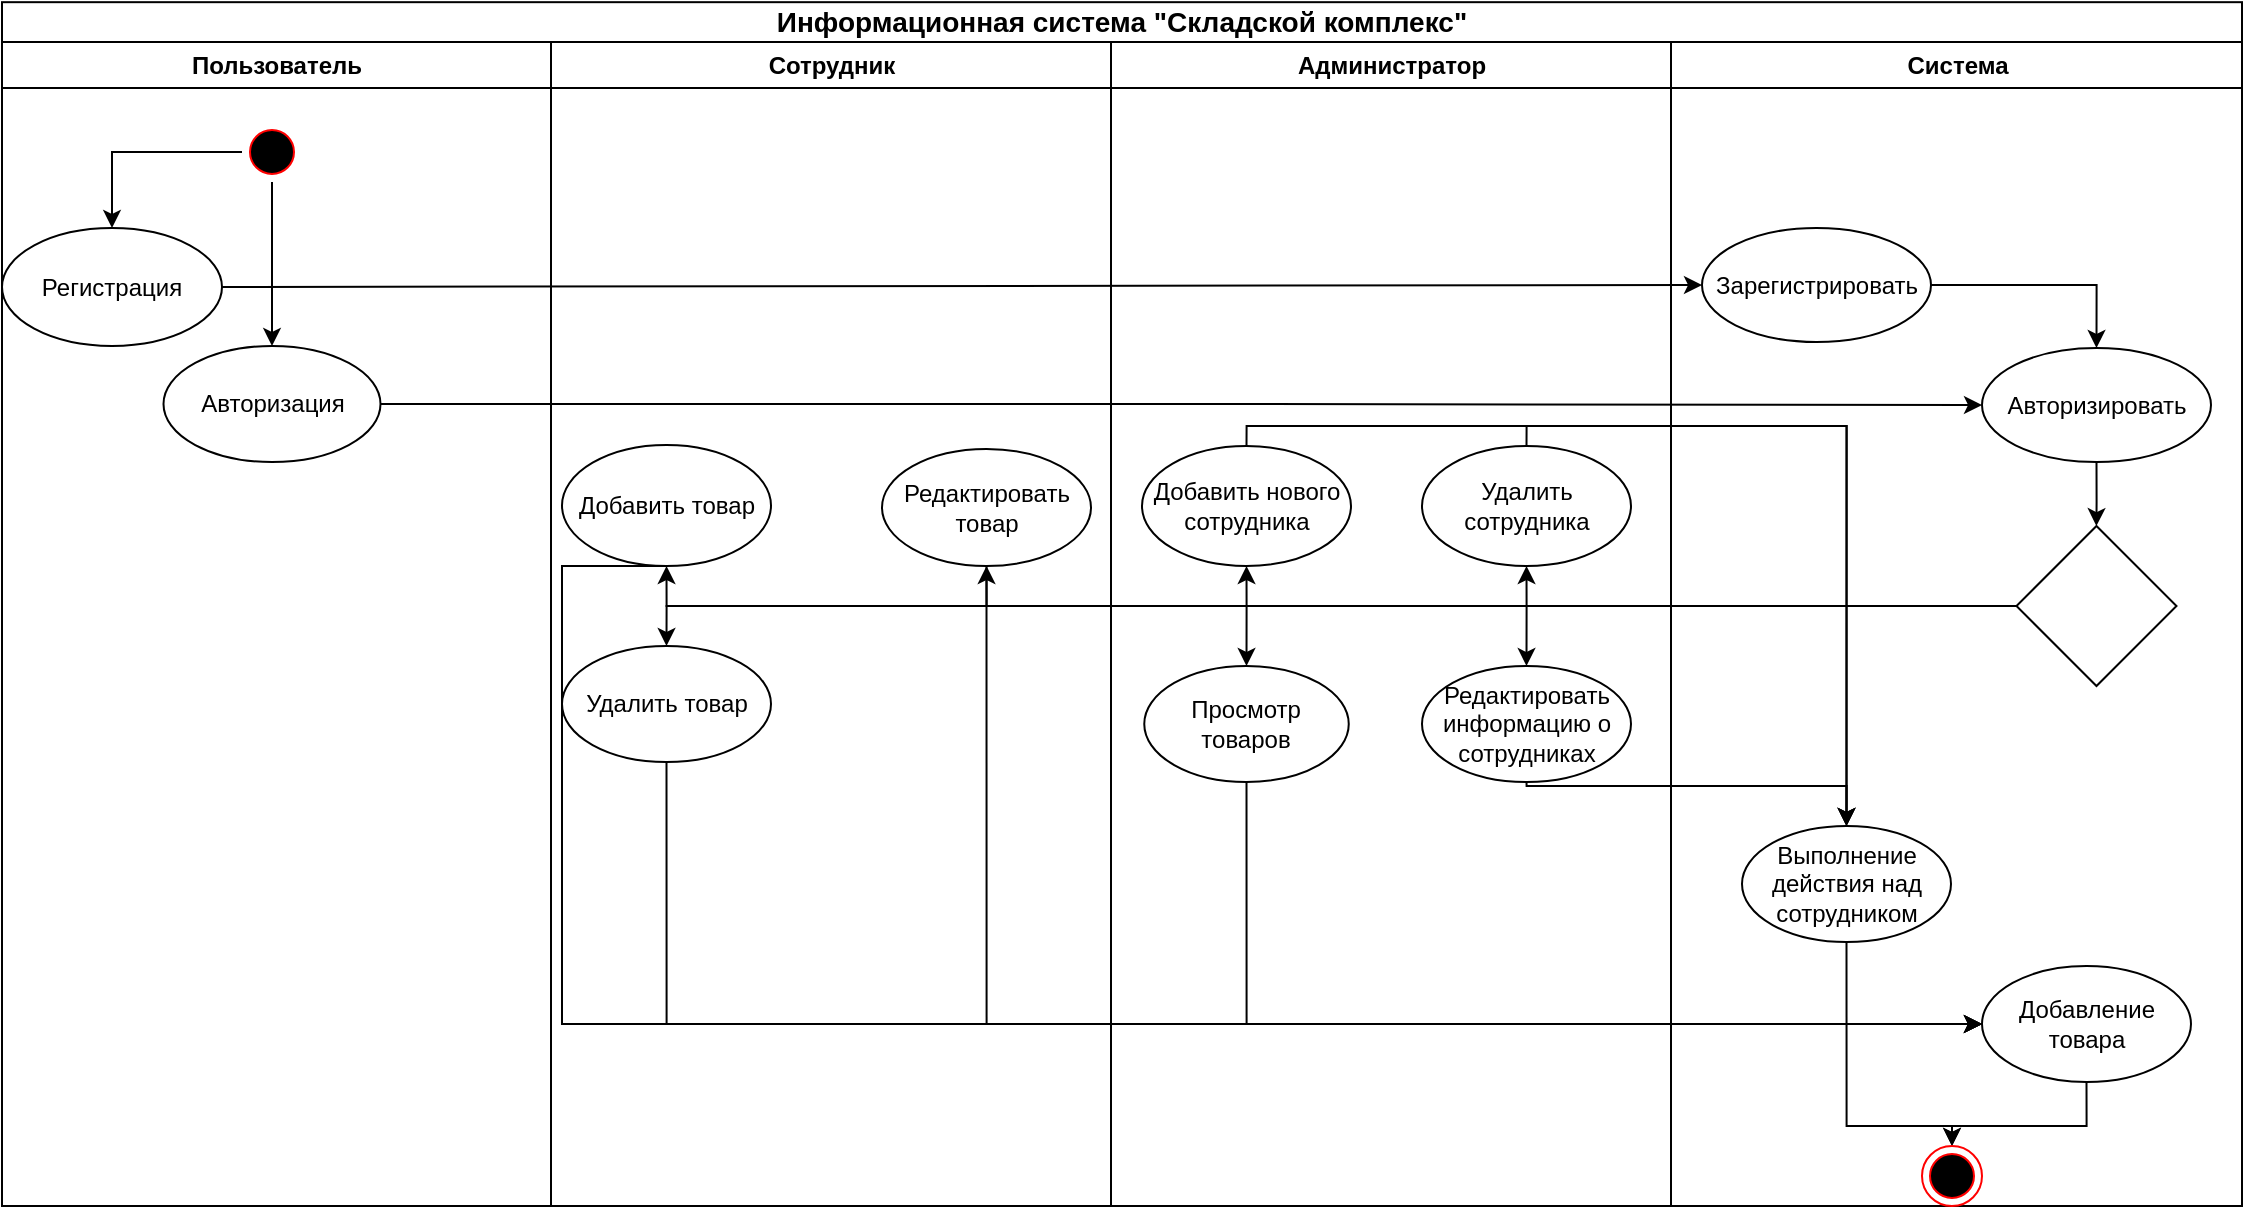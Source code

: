 <mxfile version="22.1.0" type="device">
  <diagram name="Page-1" id="e7e014a7-5840-1c2e-5031-d8a46d1fe8dd">
    <mxGraphModel dx="1348" dy="691" grid="1" gridSize="10" guides="1" tooltips="1" connect="1" arrows="1" fold="1" page="1" pageScale="1" pageWidth="1169" pageHeight="826" background="none" math="0" shadow="0">
      <root>
        <mxCell id="0" />
        <mxCell id="1" parent="0" />
        <mxCell id="2" value="Пользователь" style="swimlane;whiteSpace=wrap;startSize=23;" parent="1" vertex="1">
          <mxGeometry x="170" y="128" width="274.5" height="582" as="geometry" />
        </mxCell>
        <mxCell id="aO0gE5eWsf8BDr5G1x6c-45" style="edgeStyle=orthogonalEdgeStyle;rounded=0;orthogonalLoop=1;jettySize=auto;html=1;exitX=0.5;exitY=1;exitDx=0;exitDy=0;entryX=0.5;entryY=0;entryDx=0;entryDy=0;" edge="1" parent="2" source="5" target="aO0gE5eWsf8BDr5G1x6c-42">
          <mxGeometry relative="1" as="geometry" />
        </mxCell>
        <mxCell id="aO0gE5eWsf8BDr5G1x6c-46" style="edgeStyle=orthogonalEdgeStyle;rounded=0;orthogonalLoop=1;jettySize=auto;html=1;exitX=0;exitY=0.5;exitDx=0;exitDy=0;entryX=0.5;entryY=0;entryDx=0;entryDy=0;" edge="1" parent="2" source="5" target="aO0gE5eWsf8BDr5G1x6c-44">
          <mxGeometry relative="1" as="geometry">
            <mxPoint x="50" y="55.118" as="targetPoint" />
          </mxGeometry>
        </mxCell>
        <mxCell id="5" value="" style="ellipse;shape=startState;fillColor=#000000;strokeColor=#ff0000;" parent="2" vertex="1">
          <mxGeometry x="120" y="40" width="30" height="30" as="geometry" />
        </mxCell>
        <mxCell id="aO0gE5eWsf8BDr5G1x6c-42" value="Авторизация" style="ellipse;whiteSpace=wrap;html=1;" vertex="1" parent="2">
          <mxGeometry x="80.75" y="152" width="108.5" height="58" as="geometry" />
        </mxCell>
        <mxCell id="aO0gE5eWsf8BDr5G1x6c-44" value="Регистрация" style="ellipse;whiteSpace=wrap;html=1;shadow=0;" vertex="1" parent="2">
          <mxGeometry y="93" width="110" height="59" as="geometry" />
        </mxCell>
        <mxCell id="3" value="Сотрудник" style="swimlane;whiteSpace=wrap" parent="1" vertex="1">
          <mxGeometry x="444.5" y="128" width="280" height="582" as="geometry" />
        </mxCell>
        <mxCell id="aO0gE5eWsf8BDr5G1x6c-66" value="Добавить товар" style="ellipse;whiteSpace=wrap;html=1;" vertex="1" parent="3">
          <mxGeometry x="5.5" y="201.5" width="104.5" height="60.5" as="geometry" />
        </mxCell>
        <mxCell id="aO0gE5eWsf8BDr5G1x6c-67" value="Редактировать товар" style="ellipse;whiteSpace=wrap;html=1;" vertex="1" parent="3">
          <mxGeometry x="165.5" y="203.5" width="104.5" height="58.5" as="geometry" />
        </mxCell>
        <mxCell id="aO0gE5eWsf8BDr5G1x6c-68" value="Удалить товар" style="ellipse;whiteSpace=wrap;html=1;" vertex="1" parent="3">
          <mxGeometry x="5.5" y="302" width="104.5" height="58" as="geometry" />
        </mxCell>
        <mxCell id="4" value="Администратор" style="swimlane;whiteSpace=wrap" parent="1" vertex="1">
          <mxGeometry x="724.5" y="128" width="280" height="582" as="geometry" />
        </mxCell>
        <mxCell id="aO0gE5eWsf8BDr5G1x6c-58" value="Добавить нового сотрудника" style="ellipse;whiteSpace=wrap;html=1;" vertex="1" parent="4">
          <mxGeometry x="15.5" y="202" width="104.5" height="60" as="geometry" />
        </mxCell>
        <mxCell id="aO0gE5eWsf8BDr5G1x6c-59" value="Редактировать информацию о сотрудниках" style="ellipse;whiteSpace=wrap;html=1;" vertex="1" parent="4">
          <mxGeometry x="155.5" y="312" width="104.5" height="58" as="geometry" />
        </mxCell>
        <mxCell id="aO0gE5eWsf8BDr5G1x6c-60" value="Удалить сотрудника" style="ellipse;whiteSpace=wrap;html=1;" vertex="1" parent="4">
          <mxGeometry x="155.5" y="202" width="104.5" height="60" as="geometry" />
        </mxCell>
        <mxCell id="aO0gE5eWsf8BDr5G1x6c-61" value="Просмотр товаров" style="ellipse;whiteSpace=wrap;html=1;" vertex="1" parent="4">
          <mxGeometry x="16.63" y="312" width="102.25" height="58" as="geometry" />
        </mxCell>
        <mxCell id="aO0gE5eWsf8BDr5G1x6c-41" value="&lt;font style=&quot;font-size: 14px;&quot;&gt;&lt;b&gt;Информационная система &quot;Складской комплекс&quot;&lt;/b&gt;&lt;/font&gt;" style="rounded=0;whiteSpace=wrap;html=1;" vertex="1" parent="1">
          <mxGeometry x="170" y="108.09" width="1120" height="19.91" as="geometry" />
        </mxCell>
        <mxCell id="aO0gE5eWsf8BDr5G1x6c-49" value="Система" style="swimlane;whiteSpace=wrap" vertex="1" parent="1">
          <mxGeometry x="1004.5" y="128" width="285.5" height="582" as="geometry" />
        </mxCell>
        <mxCell id="aO0gE5eWsf8BDr5G1x6c-53" style="edgeStyle=orthogonalEdgeStyle;rounded=0;orthogonalLoop=1;jettySize=auto;html=1;exitX=1;exitY=0.5;exitDx=0;exitDy=0;entryX=0.5;entryY=0;entryDx=0;entryDy=0;" edge="1" parent="aO0gE5eWsf8BDr5G1x6c-49" source="aO0gE5eWsf8BDr5G1x6c-50" target="aO0gE5eWsf8BDr5G1x6c-51">
          <mxGeometry relative="1" as="geometry" />
        </mxCell>
        <mxCell id="aO0gE5eWsf8BDr5G1x6c-50" value="Зарегистрировать" style="ellipse;whiteSpace=wrap;html=1;" vertex="1" parent="aO0gE5eWsf8BDr5G1x6c-49">
          <mxGeometry x="15.5" y="93" width="114.5" height="57" as="geometry" />
        </mxCell>
        <mxCell id="aO0gE5eWsf8BDr5G1x6c-51" value="Авторизировать" style="ellipse;whiteSpace=wrap;html=1;" vertex="1" parent="aO0gE5eWsf8BDr5G1x6c-49">
          <mxGeometry x="155.5" y="153" width="114.5" height="57" as="geometry" />
        </mxCell>
        <mxCell id="aO0gE5eWsf8BDr5G1x6c-56" value="" style="rhombus;whiteSpace=wrap;html=1;" vertex="1" parent="aO0gE5eWsf8BDr5G1x6c-49">
          <mxGeometry x="172.746" y="242" width="80" height="80" as="geometry" />
        </mxCell>
        <mxCell id="aO0gE5eWsf8BDr5G1x6c-55" style="edgeStyle=orthogonalEdgeStyle;rounded=0;orthogonalLoop=1;jettySize=auto;html=1;exitX=0.5;exitY=1;exitDx=0;exitDy=0;" edge="1" parent="aO0gE5eWsf8BDr5G1x6c-49" source="aO0gE5eWsf8BDr5G1x6c-51" target="aO0gE5eWsf8BDr5G1x6c-56">
          <mxGeometry relative="1" as="geometry">
            <mxPoint x="212.206" y="262" as="targetPoint" />
          </mxGeometry>
        </mxCell>
        <mxCell id="aO0gE5eWsf8BDr5G1x6c-85" style="edgeStyle=orthogonalEdgeStyle;rounded=0;orthogonalLoop=1;jettySize=auto;html=1;exitX=0.5;exitY=1;exitDx=0;exitDy=0;entryX=0.5;entryY=0;entryDx=0;entryDy=0;" edge="1" parent="aO0gE5eWsf8BDr5G1x6c-49" source="aO0gE5eWsf8BDr5G1x6c-72" target="aO0gE5eWsf8BDr5G1x6c-83">
          <mxGeometry relative="1" as="geometry">
            <Array as="points">
              <mxPoint x="88" y="542" />
              <mxPoint x="140" y="542" />
            </Array>
          </mxGeometry>
        </mxCell>
        <mxCell id="aO0gE5eWsf8BDr5G1x6c-72" value="Выполнение действия над сотрудником" style="ellipse;whiteSpace=wrap;html=1;" vertex="1" parent="aO0gE5eWsf8BDr5G1x6c-49">
          <mxGeometry x="35.5" y="392" width="104.5" height="58" as="geometry" />
        </mxCell>
        <mxCell id="aO0gE5eWsf8BDr5G1x6c-84" style="edgeStyle=orthogonalEdgeStyle;rounded=0;orthogonalLoop=1;jettySize=auto;html=1;exitX=0.5;exitY=1;exitDx=0;exitDy=0;entryX=0.5;entryY=0;entryDx=0;entryDy=0;" edge="1" parent="aO0gE5eWsf8BDr5G1x6c-49" source="aO0gE5eWsf8BDr5G1x6c-73" target="aO0gE5eWsf8BDr5G1x6c-83">
          <mxGeometry relative="1" as="geometry">
            <Array as="points">
              <mxPoint x="208" y="542" />
              <mxPoint x="140" y="542" />
            </Array>
          </mxGeometry>
        </mxCell>
        <mxCell id="aO0gE5eWsf8BDr5G1x6c-73" value="Добавление товара" style="ellipse;whiteSpace=wrap;html=1;" vertex="1" parent="aO0gE5eWsf8BDr5G1x6c-49">
          <mxGeometry x="155.5" y="462" width="104.5" height="58" as="geometry" />
        </mxCell>
        <mxCell id="aO0gE5eWsf8BDr5G1x6c-83" value="" style="ellipse;html=1;shape=endState;fillColor=#000000;strokeColor=#ff0000;" vertex="1" parent="aO0gE5eWsf8BDr5G1x6c-49">
          <mxGeometry x="125.5" y="552" width="30" height="30" as="geometry" />
        </mxCell>
        <mxCell id="aO0gE5eWsf8BDr5G1x6c-52" value="" style="endArrow=classic;html=1;rounded=0;exitX=1;exitY=0.5;exitDx=0;exitDy=0;entryX=0;entryY=0.5;entryDx=0;entryDy=0;" edge="1" parent="1" source="aO0gE5eWsf8BDr5G1x6c-44" target="aO0gE5eWsf8BDr5G1x6c-50">
          <mxGeometry width="50" height="50" relative="1" as="geometry">
            <mxPoint x="610" y="400" as="sourcePoint" />
            <mxPoint x="660" y="350" as="targetPoint" />
          </mxGeometry>
        </mxCell>
        <mxCell id="aO0gE5eWsf8BDr5G1x6c-54" style="edgeStyle=orthogonalEdgeStyle;rounded=0;orthogonalLoop=1;jettySize=auto;html=1;exitX=1;exitY=0.5;exitDx=0;exitDy=0;entryX=0;entryY=0.5;entryDx=0;entryDy=0;" edge="1" parent="1" source="aO0gE5eWsf8BDr5G1x6c-42" target="aO0gE5eWsf8BDr5G1x6c-51">
          <mxGeometry relative="1" as="geometry" />
        </mxCell>
        <mxCell id="aO0gE5eWsf8BDr5G1x6c-62" style="edgeStyle=orthogonalEdgeStyle;rounded=0;orthogonalLoop=1;jettySize=auto;html=1;exitX=0;exitY=0.5;exitDx=0;exitDy=0;entryX=0.5;entryY=1;entryDx=0;entryDy=0;" edge="1" parent="1" source="aO0gE5eWsf8BDr5G1x6c-56" target="aO0gE5eWsf8BDr5G1x6c-60">
          <mxGeometry relative="1" as="geometry" />
        </mxCell>
        <mxCell id="aO0gE5eWsf8BDr5G1x6c-63" style="edgeStyle=orthogonalEdgeStyle;rounded=0;orthogonalLoop=1;jettySize=auto;html=1;exitX=0;exitY=0.5;exitDx=0;exitDy=0;entryX=0.5;entryY=0;entryDx=0;entryDy=0;" edge="1" parent="1" source="aO0gE5eWsf8BDr5G1x6c-56" target="aO0gE5eWsf8BDr5G1x6c-61">
          <mxGeometry relative="1" as="geometry" />
        </mxCell>
        <mxCell id="aO0gE5eWsf8BDr5G1x6c-64" style="edgeStyle=orthogonalEdgeStyle;rounded=0;orthogonalLoop=1;jettySize=auto;html=1;exitX=0;exitY=0.5;exitDx=0;exitDy=0;entryX=0.5;entryY=1;entryDx=0;entryDy=0;" edge="1" parent="1" source="aO0gE5eWsf8BDr5G1x6c-56" target="aO0gE5eWsf8BDr5G1x6c-58">
          <mxGeometry relative="1" as="geometry" />
        </mxCell>
        <mxCell id="aO0gE5eWsf8BDr5G1x6c-65" style="edgeStyle=orthogonalEdgeStyle;rounded=0;orthogonalLoop=1;jettySize=auto;html=1;exitX=0;exitY=0.5;exitDx=0;exitDy=0;entryX=0.5;entryY=0;entryDx=0;entryDy=0;" edge="1" parent="1" source="aO0gE5eWsf8BDr5G1x6c-56" target="aO0gE5eWsf8BDr5G1x6c-59">
          <mxGeometry relative="1" as="geometry" />
        </mxCell>
        <mxCell id="aO0gE5eWsf8BDr5G1x6c-69" style="edgeStyle=orthogonalEdgeStyle;rounded=0;orthogonalLoop=1;jettySize=auto;html=1;exitX=0;exitY=0.5;exitDx=0;exitDy=0;entryX=0.5;entryY=1;entryDx=0;entryDy=0;" edge="1" parent="1" source="aO0gE5eWsf8BDr5G1x6c-56" target="aO0gE5eWsf8BDr5G1x6c-67">
          <mxGeometry relative="1" as="geometry" />
        </mxCell>
        <mxCell id="aO0gE5eWsf8BDr5G1x6c-70" style="edgeStyle=orthogonalEdgeStyle;rounded=0;orthogonalLoop=1;jettySize=auto;html=1;exitX=0;exitY=0.5;exitDx=0;exitDy=0;entryX=0.5;entryY=0;entryDx=0;entryDy=0;" edge="1" parent="1" source="aO0gE5eWsf8BDr5G1x6c-56" target="aO0gE5eWsf8BDr5G1x6c-68">
          <mxGeometry relative="1" as="geometry" />
        </mxCell>
        <mxCell id="aO0gE5eWsf8BDr5G1x6c-71" style="edgeStyle=orthogonalEdgeStyle;rounded=0;orthogonalLoop=1;jettySize=auto;html=1;exitX=0;exitY=0.5;exitDx=0;exitDy=0;entryX=0.5;entryY=1;entryDx=0;entryDy=0;" edge="1" parent="1" source="aO0gE5eWsf8BDr5G1x6c-56" target="aO0gE5eWsf8BDr5G1x6c-66">
          <mxGeometry relative="1" as="geometry" />
        </mxCell>
        <mxCell id="aO0gE5eWsf8BDr5G1x6c-74" style="edgeStyle=orthogonalEdgeStyle;rounded=0;orthogonalLoop=1;jettySize=auto;html=1;exitX=0.5;exitY=1;exitDx=0;exitDy=0;entryX=0.5;entryY=0;entryDx=0;entryDy=0;" edge="1" parent="1" source="aO0gE5eWsf8BDr5G1x6c-59" target="aO0gE5eWsf8BDr5G1x6c-72">
          <mxGeometry relative="1" as="geometry">
            <Array as="points">
              <mxPoint x="932" y="500" />
              <mxPoint x="1092" y="500" />
            </Array>
          </mxGeometry>
        </mxCell>
        <mxCell id="aO0gE5eWsf8BDr5G1x6c-76" style="edgeStyle=orthogonalEdgeStyle;rounded=0;orthogonalLoop=1;jettySize=auto;html=1;exitX=0.5;exitY=0;exitDx=0;exitDy=0;entryX=0.5;entryY=0;entryDx=0;entryDy=0;" edge="1" parent="1" source="aO0gE5eWsf8BDr5G1x6c-58" target="aO0gE5eWsf8BDr5G1x6c-72">
          <mxGeometry relative="1" as="geometry">
            <Array as="points">
              <mxPoint x="792" y="320" />
              <mxPoint x="1092" y="320" />
            </Array>
          </mxGeometry>
        </mxCell>
        <mxCell id="aO0gE5eWsf8BDr5G1x6c-77" style="edgeStyle=orthogonalEdgeStyle;rounded=0;orthogonalLoop=1;jettySize=auto;html=1;exitX=0.5;exitY=0;exitDx=0;exitDy=0;entryX=0.5;entryY=0;entryDx=0;entryDy=0;" edge="1" parent="1" source="aO0gE5eWsf8BDr5G1x6c-60" target="aO0gE5eWsf8BDr5G1x6c-72">
          <mxGeometry relative="1" as="geometry">
            <Array as="points">
              <mxPoint x="932" y="320" />
              <mxPoint x="1092" y="320" />
            </Array>
          </mxGeometry>
        </mxCell>
        <mxCell id="aO0gE5eWsf8BDr5G1x6c-78" style="edgeStyle=orthogonalEdgeStyle;rounded=0;orthogonalLoop=1;jettySize=auto;html=1;exitX=0.5;exitY=1;exitDx=0;exitDy=0;entryX=0;entryY=0.5;entryDx=0;entryDy=0;" edge="1" parent="1" source="aO0gE5eWsf8BDr5G1x6c-68" target="aO0gE5eWsf8BDr5G1x6c-73">
          <mxGeometry relative="1" as="geometry" />
        </mxCell>
        <mxCell id="aO0gE5eWsf8BDr5G1x6c-79" style="edgeStyle=orthogonalEdgeStyle;rounded=0;orthogonalLoop=1;jettySize=auto;html=1;exitX=0.5;exitY=1;exitDx=0;exitDy=0;entryX=0;entryY=0.5;entryDx=0;entryDy=0;" edge="1" parent="1" source="aO0gE5eWsf8BDr5G1x6c-67" target="aO0gE5eWsf8BDr5G1x6c-73">
          <mxGeometry relative="1" as="geometry">
            <mxPoint x="1120.0" y="630" as="targetPoint" />
          </mxGeometry>
        </mxCell>
        <mxCell id="aO0gE5eWsf8BDr5G1x6c-80" style="edgeStyle=orthogonalEdgeStyle;rounded=0;orthogonalLoop=1;jettySize=auto;html=1;exitX=0.5;exitY=1;exitDx=0;exitDy=0;entryX=0;entryY=0.5;entryDx=0;entryDy=0;" edge="1" parent="1" source="aO0gE5eWsf8BDr5G1x6c-66" target="aO0gE5eWsf8BDr5G1x6c-73">
          <mxGeometry relative="1" as="geometry">
            <mxPoint x="1160.0" y="620" as="targetPoint" />
            <Array as="points">
              <mxPoint x="450" y="390" />
              <mxPoint x="450" y="619" />
            </Array>
          </mxGeometry>
        </mxCell>
        <mxCell id="aO0gE5eWsf8BDr5G1x6c-81" style="edgeStyle=orthogonalEdgeStyle;rounded=0;orthogonalLoop=1;jettySize=auto;html=1;exitX=0.5;exitY=1;exitDx=0;exitDy=0;entryX=0;entryY=0.5;entryDx=0;entryDy=0;" edge="1" parent="1" source="aO0gE5eWsf8BDr5G1x6c-61" target="aO0gE5eWsf8BDr5G1x6c-73">
          <mxGeometry relative="1" as="geometry" />
        </mxCell>
      </root>
    </mxGraphModel>
  </diagram>
</mxfile>
